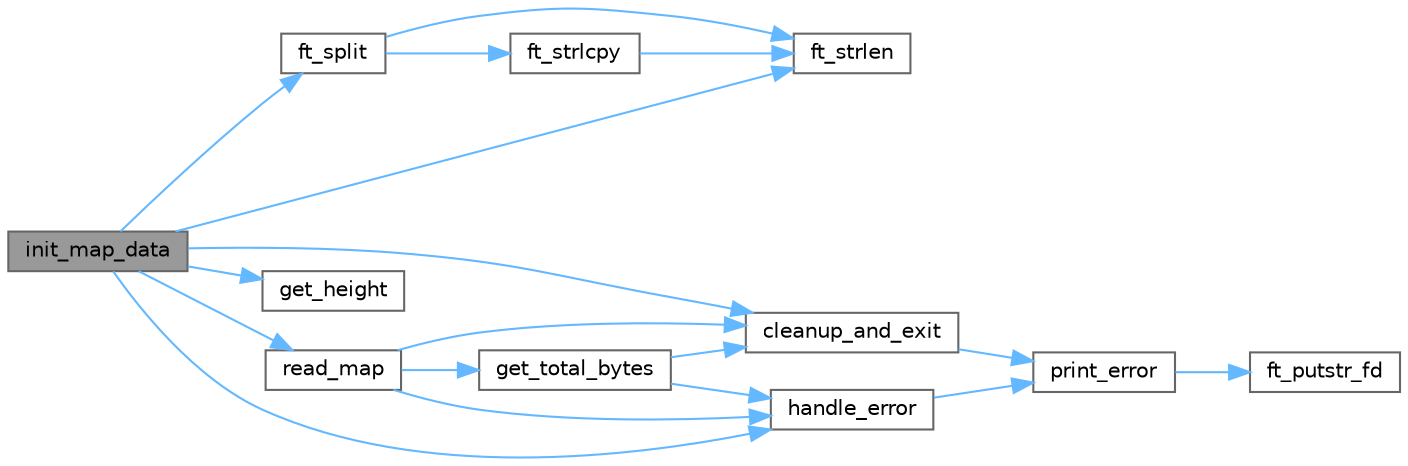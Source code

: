 digraph "init_map_data"
{
 // INTERACTIVE_SVG=YES
 // LATEX_PDF_SIZE
  bgcolor="transparent";
  edge [fontname=Helvetica,fontsize=10,labelfontname=Helvetica,labelfontsize=10];
  node [fontname=Helvetica,fontsize=10,shape=box,height=0.2,width=0.4];
  rankdir="LR";
  Node1 [label="init_map_data",height=0.2,width=0.4,color="gray40", fillcolor="grey60", style="filled", fontcolor="black",tooltip="Initializes map data."];
  Node1 -> Node2 [color="steelblue1",style="solid"];
  Node2 [label="cleanup_and_exit",height=0.2,width=0.4,color="grey40", fillcolor="white", style="filled",URL="$error__handling_8c.html#a7584d3cba7faed7cee5d3d2120f43e83",tooltip="Frees any allocated memory and exits the program with the given error number."];
  Node2 -> Node3 [color="steelblue1",style="solid"];
  Node3 [label="print_error",height=0.2,width=0.4,color="grey40", fillcolor="white", style="filled",URL="$error__handling_8c.html#af5c60b16fc036394aa182bd09cc16e5d",tooltip="Prints an error message to the standard error output."];
  Node3 -> Node4 [color="steelblue1",style="solid"];
  Node4 [label="ft_putstr_fd",height=0.2,width=0.4,color="grey40", fillcolor="white", style="filled",URL="$ft__putstring__fd_8c.html#acefce9ac519f8f8b7d3fde33dbafe469",tooltip=" "];
  Node1 -> Node5 [color="steelblue1",style="solid"];
  Node5 [label="ft_split",height=0.2,width=0.4,color="grey40", fillcolor="white", style="filled",URL="$ft__split_8c.html#aa65c9de65051c8c589286cf133c4a1f4",tooltip="Splits a string into an array of strings based on a given delimiter."];
  Node5 -> Node6 [color="steelblue1",style="solid"];
  Node6 [label="ft_strlcpy",height=0.2,width=0.4,color="grey40", fillcolor="white", style="filled",URL="$ft__strlcpy_8c.html#a12f759eb9793cf306fede66d0b7de0fc",tooltip="Copy a string to a destination buffer with a specified maximum size."];
  Node6 -> Node7 [color="steelblue1",style="solid"];
  Node7 [label="ft_strlen",height=0.2,width=0.4,color="grey40", fillcolor="white", style="filled",URL="$ft__strlen_8c.html#a828402378653640f545a4be2e00e92f9",tooltip="Calculates the length of a string."];
  Node5 -> Node7 [color="steelblue1",style="solid"];
  Node1 -> Node7 [color="steelblue1",style="solid"];
  Node1 -> Node8 [color="steelblue1",style="solid"];
  Node8 [label="get_height",height=0.2,width=0.4,color="grey40", fillcolor="white", style="filled",URL="$draw__map__utils_8c.html#ad624da07f82233cb9bf10960641f9fec",tooltip="Gets the height of a map."];
  Node1 -> Node9 [color="steelblue1",style="solid"];
  Node9 [label="handle_error",height=0.2,width=0.4,color="grey40", fillcolor="white", style="filled",URL="$error__handling_8c.html#af11ad10198633d526882d9ebabf21042",tooltip="Handles the given error number, prints an error message to the standard error output,..."];
  Node9 -> Node3 [color="steelblue1",style="solid"];
  Node1 -> Node10 [color="steelblue1",style="solid"];
  Node10 [label="read_map",height=0.2,width=0.4,color="grey40", fillcolor="white", style="filled",URL="$read__map_8c.html#a953ff0338bfa5e5863fc98056025e303",tooltip="Reads the contents of the file with the given name into a dynamically allocated buffer."];
  Node10 -> Node2 [color="steelblue1",style="solid"];
  Node10 -> Node11 [color="steelblue1",style="solid"];
  Node11 [label="get_total_bytes",height=0.2,width=0.4,color="grey40", fillcolor="white", style="filled",URL="$read__map_8c.html#a973f5273453bacdf37c27ef24bdd540d",tooltip="Returns the total number of bytes in the file with the given filename."];
  Node11 -> Node2 [color="steelblue1",style="solid"];
  Node11 -> Node9 [color="steelblue1",style="solid"];
  Node10 -> Node9 [color="steelblue1",style="solid"];
}
